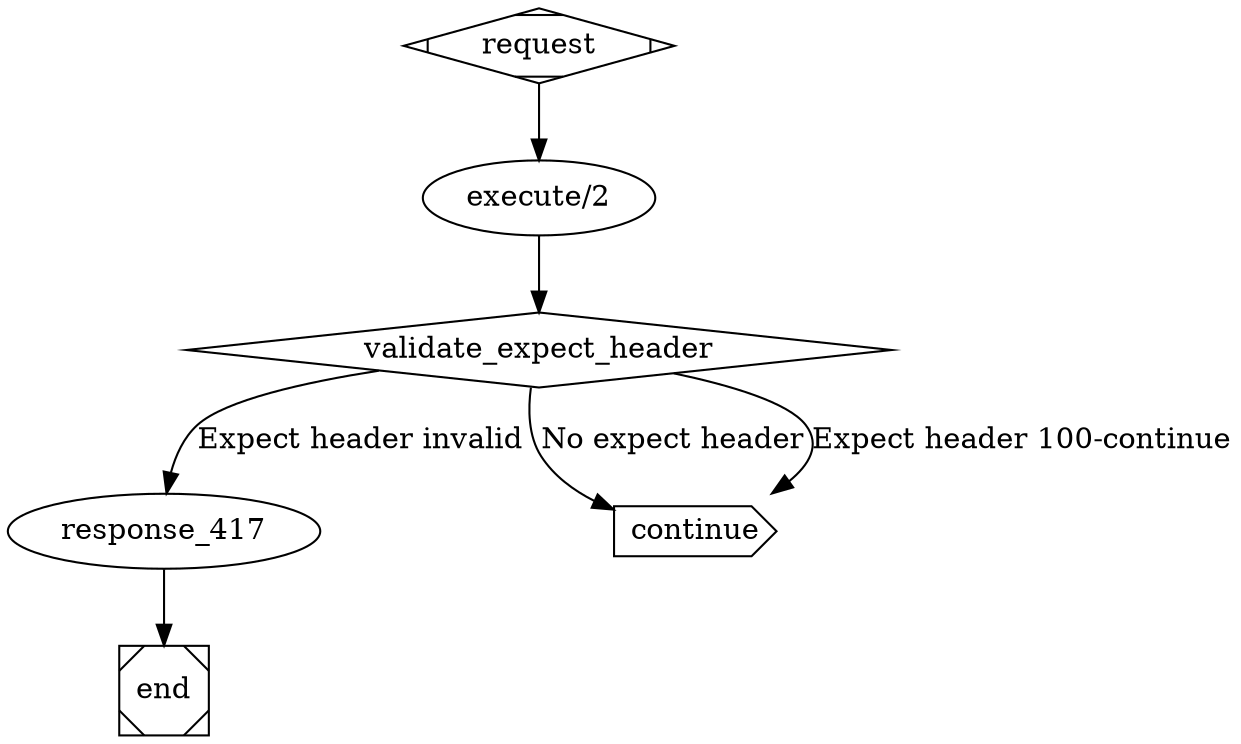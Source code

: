 digraph vegur_continue_middleware {
        request [shape=Mdiamond];
        validate_expect_header [shape=diamond];
        execute [label="execute/2"]
        request -> execute;
        execute -> validate_expect_header;
        validate_expect_header -> response_417 [label="Expect header invalid"];
        validate_expect_header -> continue [label="No expect header"];
        validate_expect_header -> continue [label="Expect header 100-continue"];
        continue [shape=cds];
        response_417 -> end;
        end [shape=Msquare];
}
